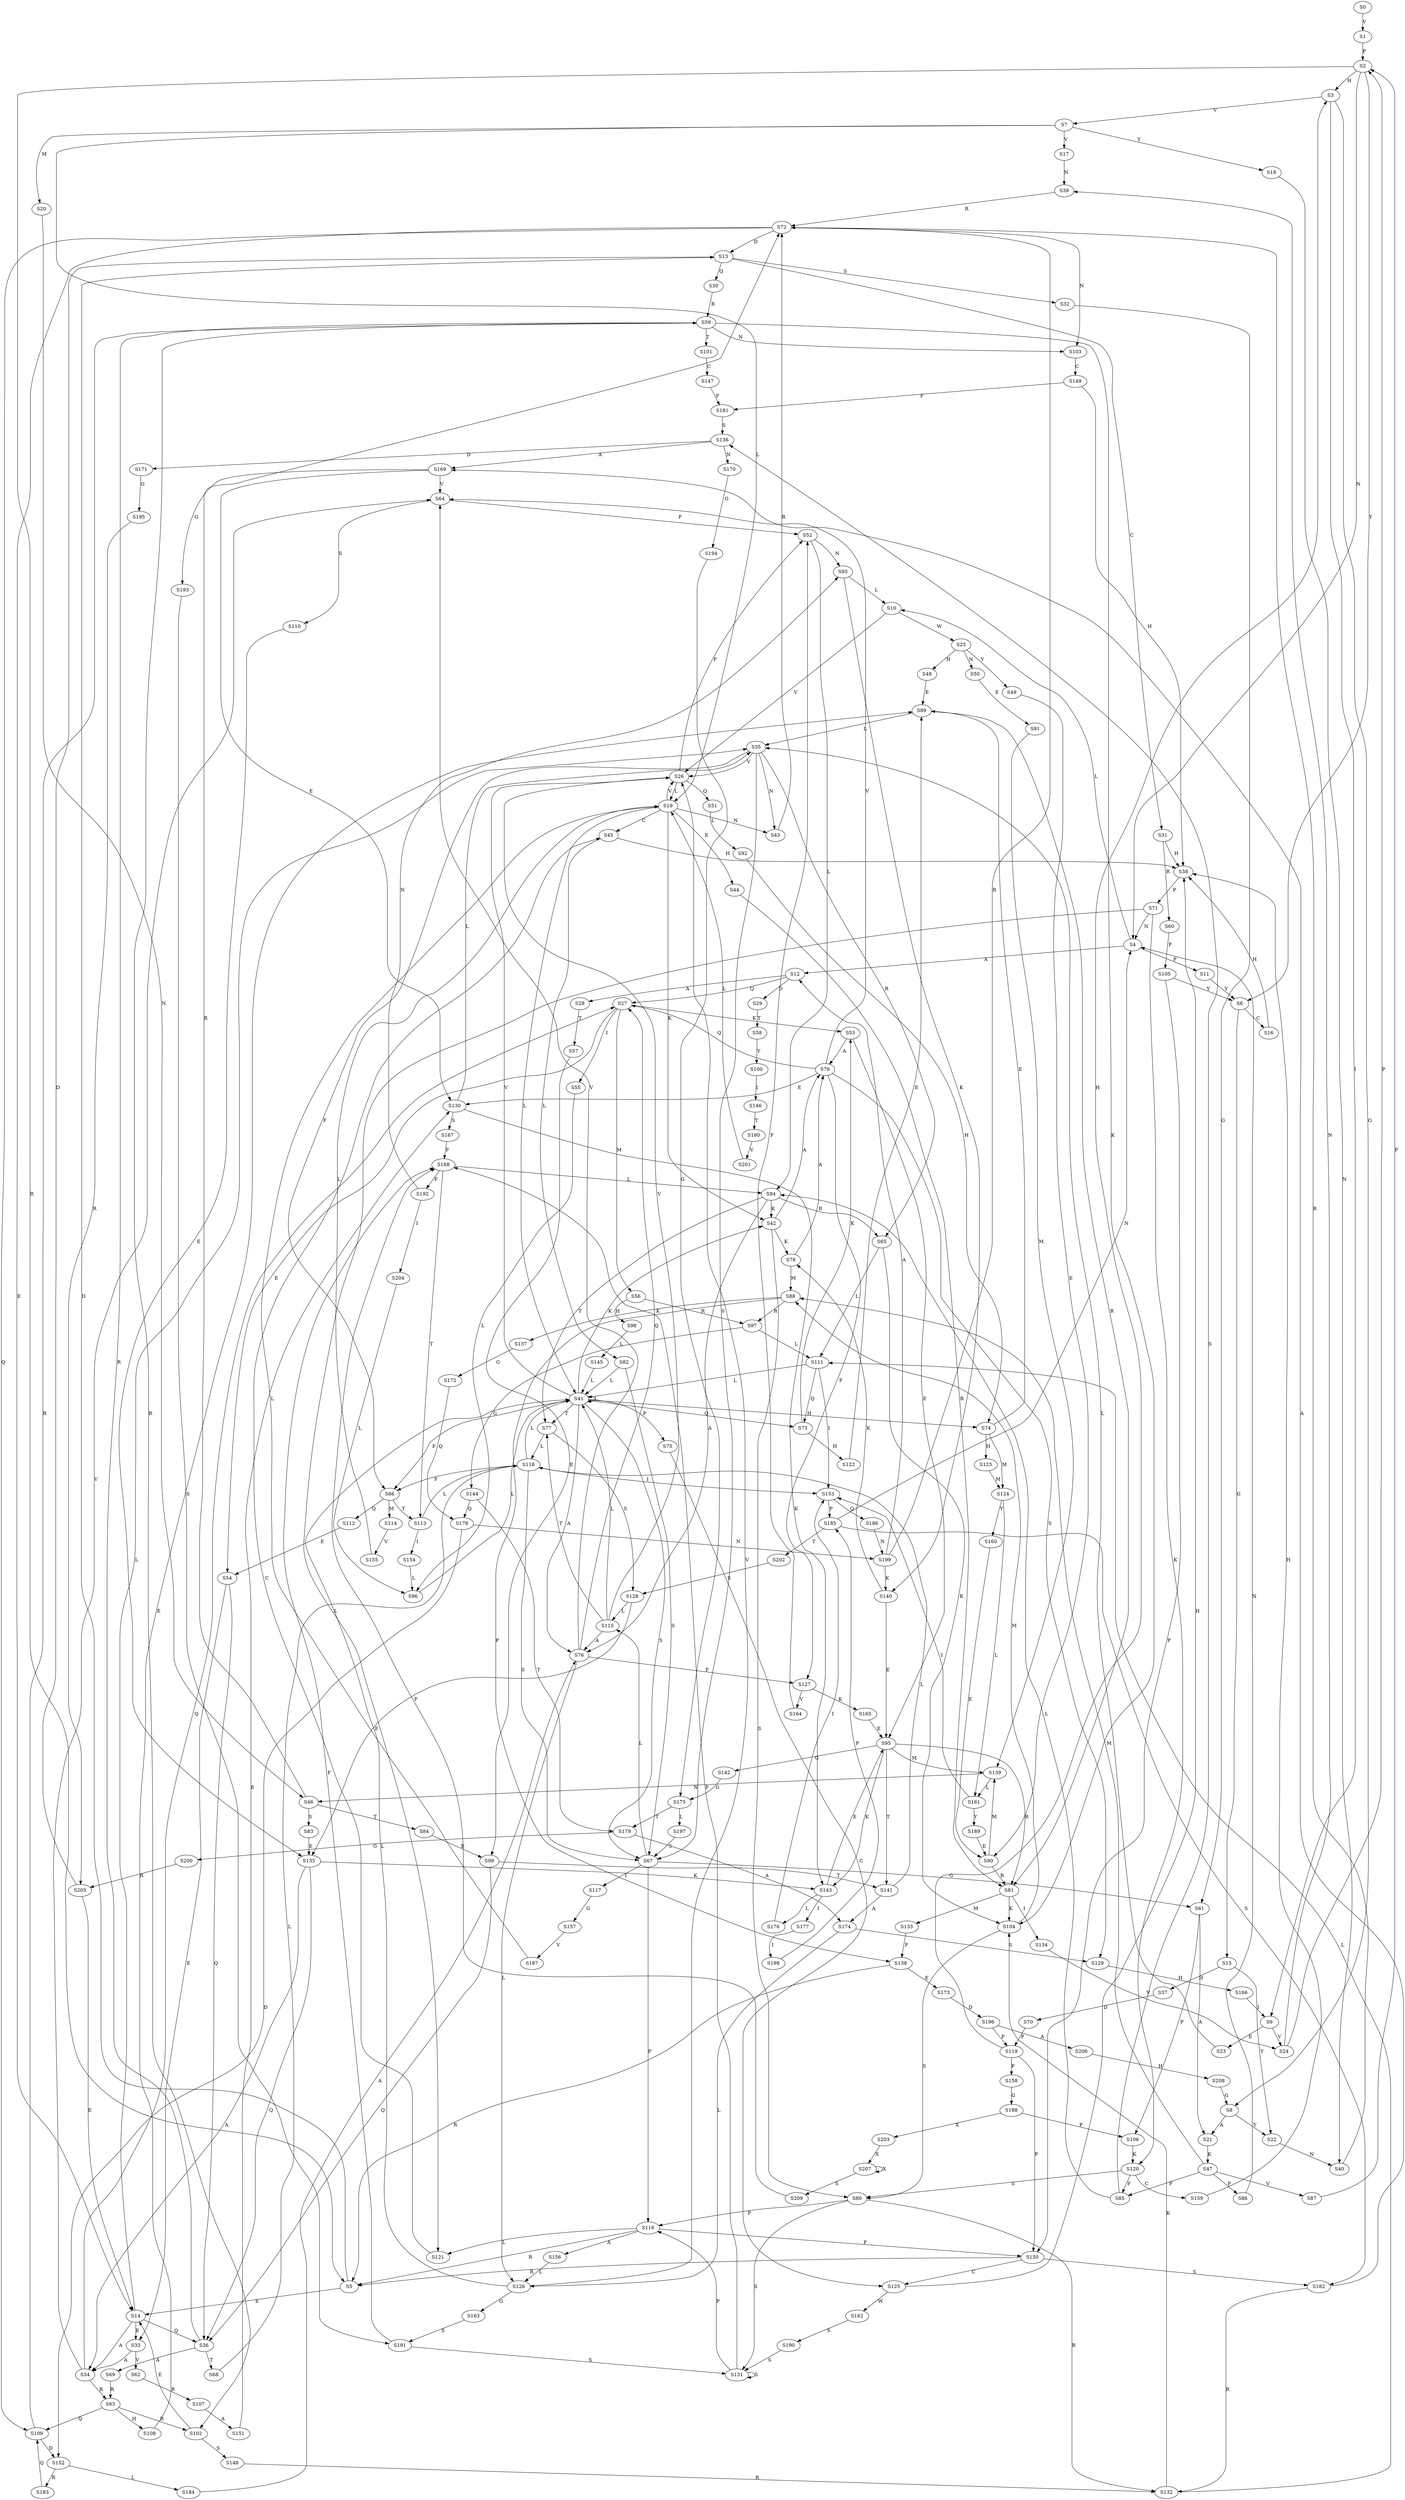 strict digraph  {
	S0 -> S1 [ label = V ];
	S1 -> S2 [ label = P ];
	S2 -> S3 [ label = H ];
	S2 -> S4 [ label = N ];
	S2 -> S5 [ label = R ];
	S2 -> S6 [ label = Y ];
	S3 -> S7 [ label = V ];
	S3 -> S8 [ label = G ];
	S3 -> S9 [ label = I ];
	S4 -> S10 [ label = L ];
	S4 -> S11 [ label = P ];
	S4 -> S12 [ label = A ];
	S5 -> S13 [ label = D ];
	S5 -> S14 [ label = E ];
	S6 -> S15 [ label = G ];
	S6 -> S16 [ label = C ];
	S7 -> S17 [ label = V ];
	S7 -> S18 [ label = Y ];
	S7 -> S19 [ label = L ];
	S7 -> S20 [ label = M ];
	S8 -> S21 [ label = A ];
	S8 -> S22 [ label = Y ];
	S9 -> S23 [ label = E ];
	S9 -> S24 [ label = V ];
	S10 -> S25 [ label = W ];
	S10 -> S26 [ label = V ];
	S11 -> S6 [ label = Y ];
	S12 -> S27 [ label = Q ];
	S12 -> S28 [ label = A ];
	S12 -> S29 [ label = D ];
	S13 -> S30 [ label = Q ];
	S13 -> S31 [ label = C ];
	S13 -> S32 [ label = S ];
	S14 -> S33 [ label = E ];
	S14 -> S34 [ label = A ];
	S14 -> S35 [ label = L ];
	S14 -> S36 [ label = Q ];
	S15 -> S37 [ label = H ];
	S15 -> S22 [ label = Y ];
	S16 -> S38 [ label = H ];
	S17 -> S39 [ label = N ];
	S18 -> S40 [ label = N ];
	S19 -> S41 [ label = L ];
	S19 -> S26 [ label = V ];
	S19 -> S42 [ label = K ];
	S19 -> S43 [ label = N ];
	S19 -> S44 [ label = E ];
	S19 -> S45 [ label = C ];
	S20 -> S46 [ label = N ];
	S21 -> S47 [ label = K ];
	S22 -> S40 [ label = N ];
	S23 -> S35 [ label = L ];
	S24 -> S2 [ label = P ];
	S24 -> S39 [ label = N ];
	S25 -> S48 [ label = H ];
	S25 -> S49 [ label = Y ];
	S25 -> S50 [ label = N ];
	S26 -> S19 [ label = L ];
	S26 -> S51 [ label = Q ];
	S26 -> S52 [ label = F ];
	S27 -> S53 [ label = K ];
	S27 -> S54 [ label = E ];
	S27 -> S55 [ label = I ];
	S27 -> S56 [ label = M ];
	S28 -> S57 [ label = T ];
	S29 -> S58 [ label = T ];
	S30 -> S59 [ label = R ];
	S31 -> S38 [ label = H ];
	S31 -> S60 [ label = R ];
	S32 -> S61 [ label = G ];
	S33 -> S34 [ label = A ];
	S33 -> S62 [ label = V ];
	S34 -> S63 [ label = R ];
	S34 -> S64 [ label = V ];
	S34 -> S27 [ label = Q ];
	S35 -> S65 [ label = R ];
	S35 -> S66 [ label = F ];
	S35 -> S26 [ label = V ];
	S35 -> S43 [ label = N ];
	S35 -> S67 [ label = S ];
	S36 -> S68 [ label = T ];
	S36 -> S69 [ label = A ];
	S36 -> S59 [ label = R ];
	S37 -> S70 [ label = D ];
	S38 -> S71 [ label = P ];
	S39 -> S72 [ label = R ];
	S40 -> S72 [ label = R ];
	S41 -> S42 [ label = K ];
	S41 -> S67 [ label = S ];
	S41 -> S73 [ label = Q ];
	S41 -> S74 [ label = H ];
	S41 -> S41 [ label = L ];
	S41 -> S75 [ label = P ];
	S41 -> S76 [ label = A ];
	S41 -> S77 [ label = T ];
	S41 -> S66 [ label = F ];
	S41 -> S26 [ label = V ];
	S42 -> S78 [ label = K ];
	S42 -> S79 [ label = A ];
	S42 -> S80 [ label = S ];
	S43 -> S72 [ label = R ];
	S44 -> S81 [ label = R ];
	S45 -> S38 [ label = H ];
	S45 -> S82 [ label = L ];
	S46 -> S72 [ label = R ];
	S46 -> S83 [ label = S ];
	S46 -> S84 [ label = T ];
	S47 -> S85 [ label = F ];
	S47 -> S86 [ label = P ];
	S47 -> S87 [ label = V ];
	S47 -> S88 [ label = M ];
	S48 -> S89 [ label = E ];
	S49 -> S90 [ label = E ];
	S50 -> S91 [ label = E ];
	S51 -> S92 [ label = L ];
	S52 -> S93 [ label = N ];
	S52 -> S94 [ label = L ];
	S53 -> S95 [ label = E ];
	S53 -> S79 [ label = A ];
	S54 -> S33 [ label = E ];
	S54 -> S36 [ label = Q ];
	S55 -> S96 [ label = L ];
	S56 -> S97 [ label = R ];
	S56 -> S98 [ label = H ];
	S57 -> S99 [ label = E ];
	S58 -> S100 [ label = Y ];
	S59 -> S101 [ label = T ];
	S59 -> S102 [ label = R ];
	S59 -> S103 [ label = N ];
	S59 -> S104 [ label = K ];
	S60 -> S105 [ label = P ];
	S61 -> S21 [ label = A ];
	S61 -> S106 [ label = P ];
	S62 -> S107 [ label = R ];
	S63 -> S108 [ label = H ];
	S63 -> S102 [ label = R ];
	S63 -> S109 [ label = Q ];
	S64 -> S52 [ label = F ];
	S64 -> S110 [ label = S ];
	S65 -> S111 [ label = L ];
	S65 -> S104 [ label = K ];
	S66 -> S112 [ label = Q ];
	S66 -> S113 [ label = T ];
	S66 -> S114 [ label = M ];
	S67 -> S61 [ label = G ];
	S67 -> S115 [ label = L ];
	S67 -> S116 [ label = P ];
	S67 -> S117 [ label = I ];
	S68 -> S118 [ label = L ];
	S69 -> S63 [ label = R ];
	S70 -> S119 [ label = P ];
	S71 -> S4 [ label = N ];
	S71 -> S120 [ label = K ];
	S71 -> S121 [ label = L ];
	S72 -> S109 [ label = Q ];
	S72 -> S13 [ label = D ];
	S72 -> S14 [ label = E ];
	S72 -> S103 [ label = N ];
	S73 -> S53 [ label = K ];
	S73 -> S122 [ label = H ];
	S74 -> S123 [ label = H ];
	S74 -> S124 [ label = M ];
	S74 -> S89 [ label = E ];
	S75 -> S125 [ label = C ];
	S76 -> S126 [ label = L ];
	S76 -> S127 [ label = F ];
	S76 -> S64 [ label = V ];
	S76 -> S27 [ label = Q ];
	S77 -> S118 [ label = L ];
	S77 -> S128 [ label = S ];
	S78 -> S88 [ label = M ];
	S78 -> S79 [ label = A ];
	S79 -> S27 [ label = Q ];
	S79 -> S127 [ label = F ];
	S79 -> S129 [ label = S ];
	S79 -> S130 [ label = E ];
	S79 -> S64 [ label = V ];
	S80 -> S116 [ label = P ];
	S80 -> S131 [ label = S ];
	S80 -> S132 [ label = R ];
	S81 -> S133 [ label = M ];
	S81 -> S104 [ label = K ];
	S81 -> S134 [ label = I ];
	S82 -> S41 [ label = L ];
	S82 -> S67 [ label = S ];
	S83 -> S135 [ label = E ];
	S84 -> S99 [ label = E ];
	S85 -> S136 [ label = S ];
	S85 -> S94 [ label = L ];
	S86 -> S4 [ label = N ];
	S87 -> S2 [ label = P ];
	S88 -> S97 [ label = R ];
	S88 -> S137 [ label = K ];
	S88 -> S138 [ label = P ];
	S89 -> S35 [ label = L ];
	S89 -> S81 [ label = R ];
	S90 -> S81 [ label = R ];
	S90 -> S139 [ label = M ];
	S91 -> S139 [ label = M ];
	S92 -> S74 [ label = H ];
	S93 -> S10 [ label = L ];
	S93 -> S140 [ label = K ];
	S94 -> S42 [ label = K ];
	S94 -> S76 [ label = A ];
	S94 -> S65 [ label = R ];
	S94 -> S77 [ label = T ];
	S95 -> S139 [ label = M ];
	S95 -> S141 [ label = T ];
	S95 -> S81 [ label = R ];
	S95 -> S142 [ label = G ];
	S95 -> S143 [ label = K ];
	S96 -> S41 [ label = L ];
	S97 -> S144 [ label = G ];
	S97 -> S111 [ label = L ];
	S98 -> S145 [ label = L ];
	S99 -> S141 [ label = T ];
	S99 -> S36 [ label = Q ];
	S100 -> S146 [ label = I ];
	S101 -> S147 [ label = C ];
	S102 -> S148 [ label = S ];
	S102 -> S14 [ label = E ];
	S103 -> S149 [ label = C ];
	S104 -> S80 [ label = S ];
	S104 -> S88 [ label = M ];
	S105 -> S150 [ label = P ];
	S105 -> S6 [ label = Y ];
	S106 -> S120 [ label = K ];
	S107 -> S151 [ label = A ];
	S108 -> S89 [ label = E ];
	S109 -> S59 [ label = R ];
	S109 -> S152 [ label = D ];
	S110 -> S135 [ label = E ];
	S111 -> S41 [ label = L ];
	S111 -> S153 [ label = I ];
	S111 -> S73 [ label = Q ];
	S112 -> S54 [ label = E ];
	S113 -> S118 [ label = L ];
	S113 -> S154 [ label = I ];
	S114 -> S155 [ label = V ];
	S115 -> S76 [ label = A ];
	S115 -> S26 [ label = V ];
	S115 -> S41 [ label = L ];
	S115 -> S77 [ label = T ];
	S116 -> S5 [ label = R ];
	S116 -> S121 [ label = L ];
	S116 -> S156 [ label = A ];
	S116 -> S150 [ label = P ];
	S117 -> S157 [ label = G ];
	S118 -> S41 [ label = L ];
	S118 -> S153 [ label = I ];
	S118 -> S66 [ label = F ];
	S118 -> S67 [ label = S ];
	S119 -> S158 [ label = F ];
	S119 -> S150 [ label = P ];
	S119 -> S3 [ label = H ];
	S120 -> S80 [ label = S ];
	S120 -> S159 [ label = C ];
	S120 -> S85 [ label = F ];
	S121 -> S45 [ label = C ];
	S122 -> S89 [ label = E ];
	S123 -> S124 [ label = M ];
	S124 -> S160 [ label = Y ];
	S124 -> S161 [ label = L ];
	S125 -> S162 [ label = W ];
	S125 -> S38 [ label = H ];
	S126 -> S26 [ label = V ];
	S126 -> S41 [ label = L ];
	S126 -> S163 [ label = G ];
	S127 -> S164 [ label = V ];
	S127 -> S165 [ label = K ];
	S128 -> S135 [ label = E ];
	S128 -> S115 [ label = L ];
	S129 -> S166 [ label = H ];
	S130 -> S35 [ label = L ];
	S130 -> S143 [ label = K ];
	S130 -> S167 [ label = S ];
	S131 -> S168 [ label = F ];
	S131 -> S131 [ label = S ];
	S131 -> S116 [ label = P ];
	S132 -> S111 [ label = L ];
	S132 -> S104 [ label = K ];
	S133 -> S138 [ label = P ];
	S134 -> S24 [ label = V ];
	S135 -> S34 [ label = A ];
	S135 -> S36 [ label = Q ];
	S135 -> S143 [ label = K ];
	S136 -> S169 [ label = A ];
	S136 -> S170 [ label = N ];
	S136 -> S171 [ label = D ];
	S137 -> S172 [ label = G ];
	S138 -> S173 [ label = E ];
	S138 -> S5 [ label = R ];
	S139 -> S161 [ label = L ];
	S139 -> S46 [ label = N ];
	S140 -> S78 [ label = K ];
	S140 -> S95 [ label = E ];
	S141 -> S118 [ label = L ];
	S141 -> S174 [ label = A ];
	S142 -> S175 [ label = G ];
	S143 -> S95 [ label = E ];
	S143 -> S176 [ label = L ];
	S143 -> S177 [ label = I ];
	S144 -> S178 [ label = Q ];
	S144 -> S179 [ label = T ];
	S145 -> S41 [ label = L ];
	S146 -> S180 [ label = T ];
	S147 -> S181 [ label = F ];
	S148 -> S132 [ label = R ];
	S149 -> S38 [ label = H ];
	S149 -> S181 [ label = F ];
	S150 -> S182 [ label = S ];
	S150 -> S125 [ label = C ];
	S150 -> S5 [ label = R ];
	S151 -> S130 [ label = E ];
	S152 -> S183 [ label = R ];
	S152 -> S184 [ label = L ];
	S153 -> S185 [ label = P ];
	S153 -> S186 [ label = Q ];
	S154 -> S96 [ label = L ];
	S155 -> S19 [ label = L ];
	S156 -> S126 [ label = L ];
	S157 -> S187 [ label = V ];
	S158 -> S188 [ label = G ];
	S159 -> S38 [ label = H ];
	S160 -> S90 [ label = E ];
	S161 -> S153 [ label = I ];
	S161 -> S189 [ label = Y ];
	S162 -> S190 [ label = S ];
	S163 -> S191 [ label = S ];
	S164 -> S52 [ label = F ];
	S165 -> S95 [ label = E ];
	S166 -> S9 [ label = I ];
	S167 -> S168 [ label = F ];
	S168 -> S113 [ label = T ];
	S168 -> S192 [ label = F ];
	S168 -> S94 [ label = L ];
	S169 -> S64 [ label = V ];
	S169 -> S193 [ label = G ];
	S169 -> S130 [ label = E ];
	S170 -> S194 [ label = G ];
	S171 -> S195 [ label = G ];
	S172 -> S178 [ label = Q ];
	S173 -> S196 [ label = D ];
	S174 -> S126 [ label = L ];
	S174 -> S129 [ label = S ];
	S175 -> S197 [ label = L ];
	S175 -> S179 [ label = T ];
	S176 -> S153 [ label = I ];
	S177 -> S198 [ label = I ];
	S178 -> S199 [ label = N ];
	S178 -> S152 [ label = D ];
	S179 -> S200 [ label = G ];
	S179 -> S174 [ label = A ];
	S180 -> S201 [ label = V ];
	S181 -> S136 [ label = S ];
	S182 -> S169 [ label = A ];
	S182 -> S132 [ label = R ];
	S183 -> S109 [ label = Q ];
	S184 -> S76 [ label = A ];
	S185 -> S182 [ label = S ];
	S185 -> S202 [ label = T ];
	S185 -> S4 [ label = N ];
	S186 -> S199 [ label = N ];
	S187 -> S19 [ label = L ];
	S188 -> S106 [ label = P ];
	S188 -> S203 [ label = X ];
	S189 -> S90 [ label = E ];
	S190 -> S131 [ label = S ];
	S191 -> S168 [ label = F ];
	S191 -> S131 [ label = S ];
	S192 -> S93 [ label = N ];
	S192 -> S204 [ label = I ];
	S193 -> S191 [ label = S ];
	S194 -> S175 [ label = G ];
	S195 -> S205 [ label = R ];
	S196 -> S119 [ label = P ];
	S196 -> S206 [ label = A ];
	S197 -> S67 [ label = S ];
	S198 -> S185 [ label = P ];
	S199 -> S72 [ label = R ];
	S199 -> S12 [ label = A ];
	S199 -> S140 [ label = K ];
	S200 -> S205 [ label = R ];
	S201 -> S19 [ label = L ];
	S202 -> S128 [ label = S ];
	S203 -> S207 [ label = X ];
	S204 -> S96 [ label = L ];
	S205 -> S14 [ label = E ];
	S205 -> S13 [ label = D ];
	S206 -> S208 [ label = H ];
	S207 -> S209 [ label = S ];
	S207 -> S207 [ label = X ];
	S208 -> S8 [ label = G ];
	S209 -> S168 [ label = F ];
}
